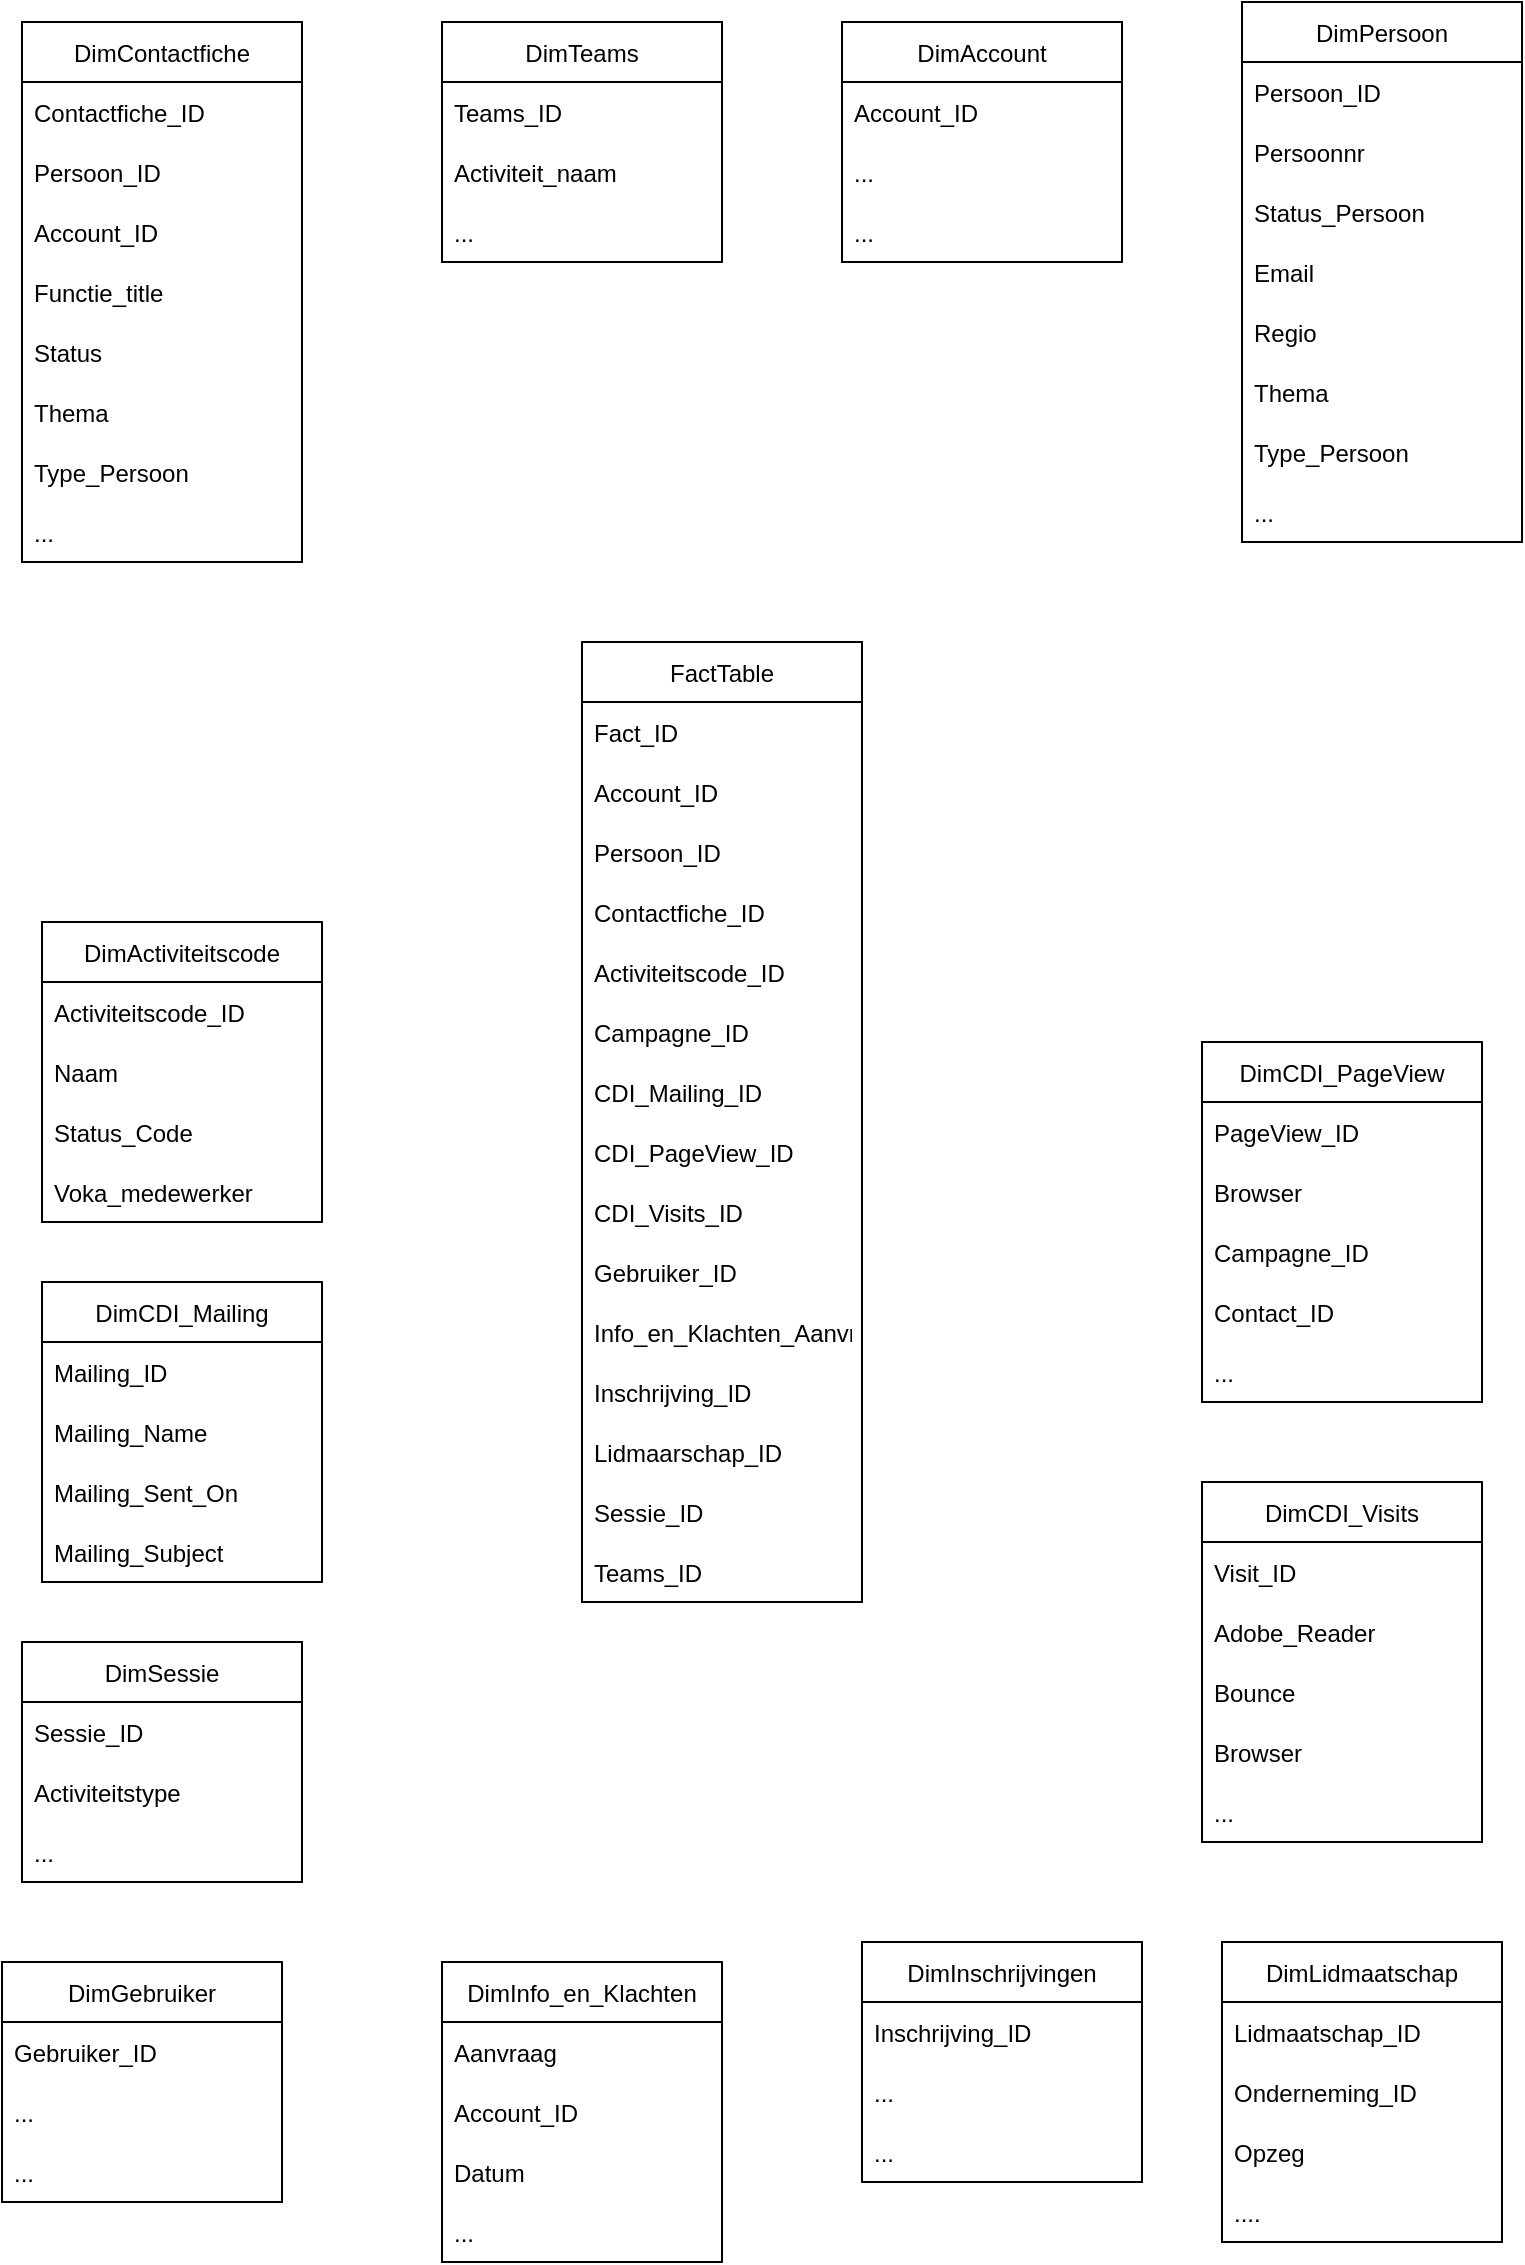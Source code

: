 <mxfile version="15.4.0" type="device"><diagram id="C5RBs43oDa-KdzZeNtuy" name="Page-1"><mxGraphModel dx="1086" dy="798" grid="1" gridSize="10" guides="1" tooltips="1" connect="1" arrows="1" fold="1" page="1" pageScale="1" pageWidth="827" pageHeight="1169" math="0" shadow="0"><root><mxCell id="WIyWlLk6GJQsqaUBKTNV-0"/><mxCell id="WIyWlLk6GJQsqaUBKTNV-1" parent="WIyWlLk6GJQsqaUBKTNV-0"/><mxCell id="eXSBKoWVjHSkEyuHtatX-0" value="FactTable" style="swimlane;fontStyle=0;childLayout=stackLayout;horizontal=1;startSize=30;horizontalStack=0;resizeParent=1;resizeParentMax=0;resizeLast=0;collapsible=1;marginBottom=0;" vertex="1" parent="WIyWlLk6GJQsqaUBKTNV-1"><mxGeometry x="340" y="350" width="140" height="480" as="geometry"/></mxCell><mxCell id="eXSBKoWVjHSkEyuHtatX-1" value="Fact_ID" style="text;strokeColor=none;fillColor=none;align=left;verticalAlign=middle;spacingLeft=4;spacingRight=4;overflow=hidden;points=[[0,0.5],[1,0.5]];portConstraint=eastwest;rotatable=0;" vertex="1" parent="eXSBKoWVjHSkEyuHtatX-0"><mxGeometry y="30" width="140" height="30" as="geometry"/></mxCell><mxCell id="eXSBKoWVjHSkEyuHtatX-2" value="Account_ID" style="text;strokeColor=none;fillColor=none;align=left;verticalAlign=middle;spacingLeft=4;spacingRight=4;overflow=hidden;points=[[0,0.5],[1,0.5]];portConstraint=eastwest;rotatable=0;" vertex="1" parent="eXSBKoWVjHSkEyuHtatX-0"><mxGeometry y="60" width="140" height="30" as="geometry"/></mxCell><mxCell id="eXSBKoWVjHSkEyuHtatX-3" value="Persoon_ID" style="text;strokeColor=none;fillColor=none;align=left;verticalAlign=middle;spacingLeft=4;spacingRight=4;overflow=hidden;points=[[0,0.5],[1,0.5]];portConstraint=eastwest;rotatable=0;" vertex="1" parent="eXSBKoWVjHSkEyuHtatX-0"><mxGeometry y="90" width="140" height="30" as="geometry"/></mxCell><mxCell id="eXSBKoWVjHSkEyuHtatX-4" value="Contactfiche_ID" style="text;strokeColor=none;fillColor=none;align=left;verticalAlign=middle;spacingLeft=4;spacingRight=4;overflow=hidden;points=[[0,0.5],[1,0.5]];portConstraint=eastwest;rotatable=0;" vertex="1" parent="eXSBKoWVjHSkEyuHtatX-0"><mxGeometry y="120" width="140" height="30" as="geometry"/></mxCell><mxCell id="eXSBKoWVjHSkEyuHtatX-5" value="Activiteitscode_ID" style="text;strokeColor=none;fillColor=none;align=left;verticalAlign=middle;spacingLeft=4;spacingRight=4;overflow=hidden;points=[[0,0.5],[1,0.5]];portConstraint=eastwest;rotatable=0;" vertex="1" parent="eXSBKoWVjHSkEyuHtatX-0"><mxGeometry y="150" width="140" height="30" as="geometry"/></mxCell><mxCell id="eXSBKoWVjHSkEyuHtatX-6" value="Campagne_ID" style="text;strokeColor=none;fillColor=none;align=left;verticalAlign=middle;spacingLeft=4;spacingRight=4;overflow=hidden;points=[[0,0.5],[1,0.5]];portConstraint=eastwest;rotatable=0;" vertex="1" parent="eXSBKoWVjHSkEyuHtatX-0"><mxGeometry y="180" width="140" height="30" as="geometry"/></mxCell><mxCell id="eXSBKoWVjHSkEyuHtatX-7" value="CDI_Mailing_ID" style="text;strokeColor=none;fillColor=none;align=left;verticalAlign=middle;spacingLeft=4;spacingRight=4;overflow=hidden;points=[[0,0.5],[1,0.5]];portConstraint=eastwest;rotatable=0;" vertex="1" parent="eXSBKoWVjHSkEyuHtatX-0"><mxGeometry y="210" width="140" height="30" as="geometry"/></mxCell><mxCell id="eXSBKoWVjHSkEyuHtatX-8" value="CDI_PageView_ID" style="text;strokeColor=none;fillColor=none;align=left;verticalAlign=middle;spacingLeft=4;spacingRight=4;overflow=hidden;points=[[0,0.5],[1,0.5]];portConstraint=eastwest;rotatable=0;" vertex="1" parent="eXSBKoWVjHSkEyuHtatX-0"><mxGeometry y="240" width="140" height="30" as="geometry"/></mxCell><mxCell id="eXSBKoWVjHSkEyuHtatX-9" value="CDI_Visits_ID" style="text;strokeColor=none;fillColor=none;align=left;verticalAlign=middle;spacingLeft=4;spacingRight=4;overflow=hidden;points=[[0,0.5],[1,0.5]];portConstraint=eastwest;rotatable=0;" vertex="1" parent="eXSBKoWVjHSkEyuHtatX-0"><mxGeometry y="270" width="140" height="30" as="geometry"/></mxCell><mxCell id="eXSBKoWVjHSkEyuHtatX-10" value="Gebruiker_ID" style="text;strokeColor=none;fillColor=none;align=left;verticalAlign=middle;spacingLeft=4;spacingRight=4;overflow=hidden;points=[[0,0.5],[1,0.5]];portConstraint=eastwest;rotatable=0;" vertex="1" parent="eXSBKoWVjHSkEyuHtatX-0"><mxGeometry y="300" width="140" height="30" as="geometry"/></mxCell><mxCell id="eXSBKoWVjHSkEyuHtatX-11" value="Info_en_Klachten_Aanvraag" style="text;strokeColor=none;fillColor=none;align=left;verticalAlign=middle;spacingLeft=4;spacingRight=4;overflow=hidden;points=[[0,0.5],[1,0.5]];portConstraint=eastwest;rotatable=0;" vertex="1" parent="eXSBKoWVjHSkEyuHtatX-0"><mxGeometry y="330" width="140" height="30" as="geometry"/></mxCell><mxCell id="eXSBKoWVjHSkEyuHtatX-12" value="Inschrijving_ID" style="text;strokeColor=none;fillColor=none;align=left;verticalAlign=middle;spacingLeft=4;spacingRight=4;overflow=hidden;points=[[0,0.5],[1,0.5]];portConstraint=eastwest;rotatable=0;" vertex="1" parent="eXSBKoWVjHSkEyuHtatX-0"><mxGeometry y="360" width="140" height="30" as="geometry"/></mxCell><mxCell id="eXSBKoWVjHSkEyuHtatX-13" value="Lidmaarschap_ID" style="text;strokeColor=none;fillColor=none;align=left;verticalAlign=middle;spacingLeft=4;spacingRight=4;overflow=hidden;points=[[0,0.5],[1,0.5]];portConstraint=eastwest;rotatable=0;" vertex="1" parent="eXSBKoWVjHSkEyuHtatX-0"><mxGeometry y="390" width="140" height="30" as="geometry"/></mxCell><mxCell id="eXSBKoWVjHSkEyuHtatX-14" value="Sessie_ID" style="text;strokeColor=none;fillColor=none;align=left;verticalAlign=middle;spacingLeft=4;spacingRight=4;overflow=hidden;points=[[0,0.5],[1,0.5]];portConstraint=eastwest;rotatable=0;" vertex="1" parent="eXSBKoWVjHSkEyuHtatX-0"><mxGeometry y="420" width="140" height="30" as="geometry"/></mxCell><mxCell id="eXSBKoWVjHSkEyuHtatX-15" value="Teams_ID" style="text;strokeColor=none;fillColor=none;align=left;verticalAlign=middle;spacingLeft=4;spacingRight=4;overflow=hidden;points=[[0,0.5],[1,0.5]];portConstraint=eastwest;rotatable=0;" vertex="1" parent="eXSBKoWVjHSkEyuHtatX-0"><mxGeometry y="450" width="140" height="30" as="geometry"/></mxCell><mxCell id="eXSBKoWVjHSkEyuHtatX-16" value="DimAccount" style="swimlane;fontStyle=0;childLayout=stackLayout;horizontal=1;startSize=30;horizontalStack=0;resizeParent=1;resizeParentMax=0;resizeLast=0;collapsible=1;marginBottom=0;" vertex="1" parent="WIyWlLk6GJQsqaUBKTNV-1"><mxGeometry x="470" y="40" width="140" height="120" as="geometry"/></mxCell><mxCell id="eXSBKoWVjHSkEyuHtatX-17" value="Account_ID" style="text;strokeColor=none;fillColor=none;align=left;verticalAlign=middle;spacingLeft=4;spacingRight=4;overflow=hidden;points=[[0,0.5],[1,0.5]];portConstraint=eastwest;rotatable=0;" vertex="1" parent="eXSBKoWVjHSkEyuHtatX-16"><mxGeometry y="30" width="140" height="30" as="geometry"/></mxCell><mxCell id="eXSBKoWVjHSkEyuHtatX-18" value="..." style="text;strokeColor=none;fillColor=none;align=left;verticalAlign=middle;spacingLeft=4;spacingRight=4;overflow=hidden;points=[[0,0.5],[1,0.5]];portConstraint=eastwest;rotatable=0;" vertex="1" parent="eXSBKoWVjHSkEyuHtatX-16"><mxGeometry y="60" width="140" height="30" as="geometry"/></mxCell><mxCell id="eXSBKoWVjHSkEyuHtatX-19" value="..." style="text;strokeColor=none;fillColor=none;align=left;verticalAlign=middle;spacingLeft=4;spacingRight=4;overflow=hidden;points=[[0,0.5],[1,0.5]];portConstraint=eastwest;rotatable=0;" vertex="1" parent="eXSBKoWVjHSkEyuHtatX-16"><mxGeometry y="90" width="140" height="30" as="geometry"/></mxCell><mxCell id="eXSBKoWVjHSkEyuHtatX-20" value="DimPersoon" style="swimlane;fontStyle=0;childLayout=stackLayout;horizontal=1;startSize=30;horizontalStack=0;resizeParent=1;resizeParentMax=0;resizeLast=0;collapsible=1;marginBottom=0;" vertex="1" parent="WIyWlLk6GJQsqaUBKTNV-1"><mxGeometry x="670" y="30" width="140" height="270" as="geometry"/></mxCell><mxCell id="eXSBKoWVjHSkEyuHtatX-21" value="Persoon_ID" style="text;strokeColor=none;fillColor=none;align=left;verticalAlign=middle;spacingLeft=4;spacingRight=4;overflow=hidden;points=[[0,0.5],[1,0.5]];portConstraint=eastwest;rotatable=0;" vertex="1" parent="eXSBKoWVjHSkEyuHtatX-20"><mxGeometry y="30" width="140" height="30" as="geometry"/></mxCell><mxCell id="eXSBKoWVjHSkEyuHtatX-22" value="Persoonnr" style="text;strokeColor=none;fillColor=none;align=left;verticalAlign=middle;spacingLeft=4;spacingRight=4;overflow=hidden;points=[[0,0.5],[1,0.5]];portConstraint=eastwest;rotatable=0;" vertex="1" parent="eXSBKoWVjHSkEyuHtatX-20"><mxGeometry y="60" width="140" height="30" as="geometry"/></mxCell><mxCell id="eXSBKoWVjHSkEyuHtatX-23" value="Status_Persoon" style="text;strokeColor=none;fillColor=none;align=left;verticalAlign=middle;spacingLeft=4;spacingRight=4;overflow=hidden;points=[[0,0.5],[1,0.5]];portConstraint=eastwest;rotatable=0;" vertex="1" parent="eXSBKoWVjHSkEyuHtatX-20"><mxGeometry y="90" width="140" height="30" as="geometry"/></mxCell><mxCell id="eXSBKoWVjHSkEyuHtatX-24" value="Email" style="text;strokeColor=none;fillColor=none;align=left;verticalAlign=middle;spacingLeft=4;spacingRight=4;overflow=hidden;points=[[0,0.5],[1,0.5]];portConstraint=eastwest;rotatable=0;" vertex="1" parent="eXSBKoWVjHSkEyuHtatX-20"><mxGeometry y="120" width="140" height="30" as="geometry"/></mxCell><mxCell id="eXSBKoWVjHSkEyuHtatX-25" value="Regio" style="text;strokeColor=none;fillColor=none;align=left;verticalAlign=middle;spacingLeft=4;spacingRight=4;overflow=hidden;points=[[0,0.5],[1,0.5]];portConstraint=eastwest;rotatable=0;" vertex="1" parent="eXSBKoWVjHSkEyuHtatX-20"><mxGeometry y="150" width="140" height="30" as="geometry"/></mxCell><mxCell id="eXSBKoWVjHSkEyuHtatX-26" value="Thema" style="text;strokeColor=none;fillColor=none;align=left;verticalAlign=middle;spacingLeft=4;spacingRight=4;overflow=hidden;points=[[0,0.5],[1,0.5]];portConstraint=eastwest;rotatable=0;" vertex="1" parent="eXSBKoWVjHSkEyuHtatX-20"><mxGeometry y="180" width="140" height="30" as="geometry"/></mxCell><mxCell id="eXSBKoWVjHSkEyuHtatX-27" value="Type_Persoon" style="text;strokeColor=none;fillColor=none;align=left;verticalAlign=middle;spacingLeft=4;spacingRight=4;overflow=hidden;points=[[0,0.5],[1,0.5]];portConstraint=eastwest;rotatable=0;" vertex="1" parent="eXSBKoWVjHSkEyuHtatX-20"><mxGeometry y="210" width="140" height="30" as="geometry"/></mxCell><mxCell id="eXSBKoWVjHSkEyuHtatX-32" value="..." style="text;strokeColor=none;fillColor=none;align=left;verticalAlign=middle;spacingLeft=4;spacingRight=4;overflow=hidden;points=[[0,0.5],[1,0.5]];portConstraint=eastwest;rotatable=0;" vertex="1" parent="eXSBKoWVjHSkEyuHtatX-20"><mxGeometry y="240" width="140" height="30" as="geometry"/></mxCell><mxCell id="eXSBKoWVjHSkEyuHtatX-28" value="DimContactfiche" style="swimlane;fontStyle=0;childLayout=stackLayout;horizontal=1;startSize=30;horizontalStack=0;resizeParent=1;resizeParentMax=0;resizeLast=0;collapsible=1;marginBottom=0;" vertex="1" parent="WIyWlLk6GJQsqaUBKTNV-1"><mxGeometry x="60" y="40" width="140" height="270" as="geometry"/></mxCell><mxCell id="eXSBKoWVjHSkEyuHtatX-29" value="Contactfiche_ID" style="text;strokeColor=none;fillColor=none;align=left;verticalAlign=middle;spacingLeft=4;spacingRight=4;overflow=hidden;points=[[0,0.5],[1,0.5]];portConstraint=eastwest;rotatable=0;" vertex="1" parent="eXSBKoWVjHSkEyuHtatX-28"><mxGeometry y="30" width="140" height="30" as="geometry"/></mxCell><mxCell id="eXSBKoWVjHSkEyuHtatX-30" value="Persoon_ID" style="text;strokeColor=none;fillColor=none;align=left;verticalAlign=middle;spacingLeft=4;spacingRight=4;overflow=hidden;points=[[0,0.5],[1,0.5]];portConstraint=eastwest;rotatable=0;" vertex="1" parent="eXSBKoWVjHSkEyuHtatX-28"><mxGeometry y="60" width="140" height="30" as="geometry"/></mxCell><mxCell id="eXSBKoWVjHSkEyuHtatX-31" value="Account_ID" style="text;strokeColor=none;fillColor=none;align=left;verticalAlign=middle;spacingLeft=4;spacingRight=4;overflow=hidden;points=[[0,0.5],[1,0.5]];portConstraint=eastwest;rotatable=0;" vertex="1" parent="eXSBKoWVjHSkEyuHtatX-28"><mxGeometry y="90" width="140" height="30" as="geometry"/></mxCell><mxCell id="eXSBKoWVjHSkEyuHtatX-33" value="Functie_title" style="text;strokeColor=none;fillColor=none;align=left;verticalAlign=middle;spacingLeft=4;spacingRight=4;overflow=hidden;points=[[0,0.5],[1,0.5]];portConstraint=eastwest;rotatable=0;" vertex="1" parent="eXSBKoWVjHSkEyuHtatX-28"><mxGeometry y="120" width="140" height="30" as="geometry"/></mxCell><mxCell id="eXSBKoWVjHSkEyuHtatX-34" value="Status" style="text;strokeColor=none;fillColor=none;align=left;verticalAlign=middle;spacingLeft=4;spacingRight=4;overflow=hidden;points=[[0,0.5],[1,0.5]];portConstraint=eastwest;rotatable=0;" vertex="1" parent="eXSBKoWVjHSkEyuHtatX-28"><mxGeometry y="150" width="140" height="30" as="geometry"/></mxCell><mxCell id="eXSBKoWVjHSkEyuHtatX-35" value="Thema" style="text;strokeColor=none;fillColor=none;align=left;verticalAlign=middle;spacingLeft=4;spacingRight=4;overflow=hidden;points=[[0,0.5],[1,0.5]];portConstraint=eastwest;rotatable=0;" vertex="1" parent="eXSBKoWVjHSkEyuHtatX-28"><mxGeometry y="180" width="140" height="30" as="geometry"/></mxCell><mxCell id="eXSBKoWVjHSkEyuHtatX-36" value="Type_Persoon" style="text;strokeColor=none;fillColor=none;align=left;verticalAlign=middle;spacingLeft=4;spacingRight=4;overflow=hidden;points=[[0,0.5],[1,0.5]];portConstraint=eastwest;rotatable=0;" vertex="1" parent="eXSBKoWVjHSkEyuHtatX-28"><mxGeometry y="210" width="140" height="30" as="geometry"/></mxCell><mxCell id="eXSBKoWVjHSkEyuHtatX-37" value="..." style="text;strokeColor=none;fillColor=none;align=left;verticalAlign=middle;spacingLeft=4;spacingRight=4;overflow=hidden;points=[[0,0.5],[1,0.5]];portConstraint=eastwest;rotatable=0;" vertex="1" parent="eXSBKoWVjHSkEyuHtatX-28"><mxGeometry y="240" width="140" height="30" as="geometry"/></mxCell><mxCell id="eXSBKoWVjHSkEyuHtatX-38" value="DimActiviteitscode" style="swimlane;fontStyle=0;childLayout=stackLayout;horizontal=1;startSize=30;horizontalStack=0;resizeParent=1;resizeParentMax=0;resizeLast=0;collapsible=1;marginBottom=0;" vertex="1" parent="WIyWlLk6GJQsqaUBKTNV-1"><mxGeometry x="70" y="490" width="140" height="150" as="geometry"/></mxCell><mxCell id="eXSBKoWVjHSkEyuHtatX-39" value="Activiteitscode_ID" style="text;strokeColor=none;fillColor=none;align=left;verticalAlign=middle;spacingLeft=4;spacingRight=4;overflow=hidden;points=[[0,0.5],[1,0.5]];portConstraint=eastwest;rotatable=0;" vertex="1" parent="eXSBKoWVjHSkEyuHtatX-38"><mxGeometry y="30" width="140" height="30" as="geometry"/></mxCell><mxCell id="eXSBKoWVjHSkEyuHtatX-40" value="Naam" style="text;strokeColor=none;fillColor=none;align=left;verticalAlign=middle;spacingLeft=4;spacingRight=4;overflow=hidden;points=[[0,0.5],[1,0.5]];portConstraint=eastwest;rotatable=0;" vertex="1" parent="eXSBKoWVjHSkEyuHtatX-38"><mxGeometry y="60" width="140" height="30" as="geometry"/></mxCell><mxCell id="eXSBKoWVjHSkEyuHtatX-41" value="Status_Code" style="text;strokeColor=none;fillColor=none;align=left;verticalAlign=middle;spacingLeft=4;spacingRight=4;overflow=hidden;points=[[0,0.5],[1,0.5]];portConstraint=eastwest;rotatable=0;" vertex="1" parent="eXSBKoWVjHSkEyuHtatX-38"><mxGeometry y="90" width="140" height="30" as="geometry"/></mxCell><mxCell id="eXSBKoWVjHSkEyuHtatX-42" value="Voka_medewerker" style="text;strokeColor=none;fillColor=none;align=left;verticalAlign=middle;spacingLeft=4;spacingRight=4;overflow=hidden;points=[[0,0.5],[1,0.5]];portConstraint=eastwest;rotatable=0;" vertex="1" parent="eXSBKoWVjHSkEyuHtatX-38"><mxGeometry y="120" width="140" height="30" as="geometry"/></mxCell><mxCell id="eXSBKoWVjHSkEyuHtatX-43" value="DimCDI_Mailing" style="swimlane;fontStyle=0;childLayout=stackLayout;horizontal=1;startSize=30;horizontalStack=0;resizeParent=1;resizeParentMax=0;resizeLast=0;collapsible=1;marginBottom=0;" vertex="1" parent="WIyWlLk6GJQsqaUBKTNV-1"><mxGeometry x="70" y="670" width="140" height="150" as="geometry"/></mxCell><mxCell id="eXSBKoWVjHSkEyuHtatX-44" value="Mailing_ID" style="text;strokeColor=none;fillColor=none;align=left;verticalAlign=middle;spacingLeft=4;spacingRight=4;overflow=hidden;points=[[0,0.5],[1,0.5]];portConstraint=eastwest;rotatable=0;" vertex="1" parent="eXSBKoWVjHSkEyuHtatX-43"><mxGeometry y="30" width="140" height="30" as="geometry"/></mxCell><mxCell id="eXSBKoWVjHSkEyuHtatX-45" value="Mailing_Name" style="text;strokeColor=none;fillColor=none;align=left;verticalAlign=middle;spacingLeft=4;spacingRight=4;overflow=hidden;points=[[0,0.5],[1,0.5]];portConstraint=eastwest;rotatable=0;" vertex="1" parent="eXSBKoWVjHSkEyuHtatX-43"><mxGeometry y="60" width="140" height="30" as="geometry"/></mxCell><mxCell id="eXSBKoWVjHSkEyuHtatX-46" value="Mailing_Sent_On" style="text;strokeColor=none;fillColor=none;align=left;verticalAlign=middle;spacingLeft=4;spacingRight=4;overflow=hidden;points=[[0,0.5],[1,0.5]];portConstraint=eastwest;rotatable=0;" vertex="1" parent="eXSBKoWVjHSkEyuHtatX-43"><mxGeometry y="90" width="140" height="30" as="geometry"/></mxCell><mxCell id="eXSBKoWVjHSkEyuHtatX-47" value="Mailing_Subject" style="text;strokeColor=none;fillColor=none;align=left;verticalAlign=middle;spacingLeft=4;spacingRight=4;overflow=hidden;points=[[0,0.5],[1,0.5]];portConstraint=eastwest;rotatable=0;" vertex="1" parent="eXSBKoWVjHSkEyuHtatX-43"><mxGeometry y="120" width="140" height="30" as="geometry"/></mxCell><mxCell id="eXSBKoWVjHSkEyuHtatX-48" value="DimCDI_PageView" style="swimlane;fontStyle=0;childLayout=stackLayout;horizontal=1;startSize=30;horizontalStack=0;resizeParent=1;resizeParentMax=0;resizeLast=0;collapsible=1;marginBottom=0;" vertex="1" parent="WIyWlLk6GJQsqaUBKTNV-1"><mxGeometry x="650" y="550" width="140" height="180" as="geometry"/></mxCell><mxCell id="eXSBKoWVjHSkEyuHtatX-49" value="PageView_ID" style="text;strokeColor=none;fillColor=none;align=left;verticalAlign=middle;spacingLeft=4;spacingRight=4;overflow=hidden;points=[[0,0.5],[1,0.5]];portConstraint=eastwest;rotatable=0;" vertex="1" parent="eXSBKoWVjHSkEyuHtatX-48"><mxGeometry y="30" width="140" height="30" as="geometry"/></mxCell><mxCell id="eXSBKoWVjHSkEyuHtatX-50" value="Browser" style="text;strokeColor=none;fillColor=none;align=left;verticalAlign=middle;spacingLeft=4;spacingRight=4;overflow=hidden;points=[[0,0.5],[1,0.5]];portConstraint=eastwest;rotatable=0;" vertex="1" parent="eXSBKoWVjHSkEyuHtatX-48"><mxGeometry y="60" width="140" height="30" as="geometry"/></mxCell><mxCell id="eXSBKoWVjHSkEyuHtatX-51" value="Campagne_ID" style="text;strokeColor=none;fillColor=none;align=left;verticalAlign=middle;spacingLeft=4;spacingRight=4;overflow=hidden;points=[[0,0.5],[1,0.5]];portConstraint=eastwest;rotatable=0;" vertex="1" parent="eXSBKoWVjHSkEyuHtatX-48"><mxGeometry y="90" width="140" height="30" as="geometry"/></mxCell><mxCell id="eXSBKoWVjHSkEyuHtatX-52" value="Contact_ID" style="text;strokeColor=none;fillColor=none;align=left;verticalAlign=middle;spacingLeft=4;spacingRight=4;overflow=hidden;points=[[0,0.5],[1,0.5]];portConstraint=eastwest;rotatable=0;" vertex="1" parent="eXSBKoWVjHSkEyuHtatX-48"><mxGeometry y="120" width="140" height="30" as="geometry"/></mxCell><mxCell id="eXSBKoWVjHSkEyuHtatX-53" value="..." style="text;strokeColor=none;fillColor=none;align=left;verticalAlign=middle;spacingLeft=4;spacingRight=4;overflow=hidden;points=[[0,0.5],[1,0.5]];portConstraint=eastwest;rotatable=0;" vertex="1" parent="eXSBKoWVjHSkEyuHtatX-48"><mxGeometry y="150" width="140" height="30" as="geometry"/></mxCell><mxCell id="eXSBKoWVjHSkEyuHtatX-54" value="DimCDI_Visits" style="swimlane;fontStyle=0;childLayout=stackLayout;horizontal=1;startSize=30;horizontalStack=0;resizeParent=1;resizeParentMax=0;resizeLast=0;collapsible=1;marginBottom=0;" vertex="1" parent="WIyWlLk6GJQsqaUBKTNV-1"><mxGeometry x="650" y="770" width="140" height="180" as="geometry"/></mxCell><mxCell id="eXSBKoWVjHSkEyuHtatX-55" value="Visit_ID" style="text;strokeColor=none;fillColor=none;align=left;verticalAlign=middle;spacingLeft=4;spacingRight=4;overflow=hidden;points=[[0,0.5],[1,0.5]];portConstraint=eastwest;rotatable=0;" vertex="1" parent="eXSBKoWVjHSkEyuHtatX-54"><mxGeometry y="30" width="140" height="30" as="geometry"/></mxCell><mxCell id="eXSBKoWVjHSkEyuHtatX-56" value="Adobe_Reader" style="text;strokeColor=none;fillColor=none;align=left;verticalAlign=middle;spacingLeft=4;spacingRight=4;overflow=hidden;points=[[0,0.5],[1,0.5]];portConstraint=eastwest;rotatable=0;" vertex="1" parent="eXSBKoWVjHSkEyuHtatX-54"><mxGeometry y="60" width="140" height="30" as="geometry"/></mxCell><mxCell id="eXSBKoWVjHSkEyuHtatX-57" value="Bounce" style="text;strokeColor=none;fillColor=none;align=left;verticalAlign=middle;spacingLeft=4;spacingRight=4;overflow=hidden;points=[[0,0.5],[1,0.5]];portConstraint=eastwest;rotatable=0;" vertex="1" parent="eXSBKoWVjHSkEyuHtatX-54"><mxGeometry y="90" width="140" height="30" as="geometry"/></mxCell><mxCell id="eXSBKoWVjHSkEyuHtatX-58" value="Browser" style="text;strokeColor=none;fillColor=none;align=left;verticalAlign=middle;spacingLeft=4;spacingRight=4;overflow=hidden;points=[[0,0.5],[1,0.5]];portConstraint=eastwest;rotatable=0;" vertex="1" parent="eXSBKoWVjHSkEyuHtatX-54"><mxGeometry y="120" width="140" height="30" as="geometry"/></mxCell><mxCell id="eXSBKoWVjHSkEyuHtatX-59" value="..." style="text;strokeColor=none;fillColor=none;align=left;verticalAlign=middle;spacingLeft=4;spacingRight=4;overflow=hidden;points=[[0,0.5],[1,0.5]];portConstraint=eastwest;rotatable=0;" vertex="1" parent="eXSBKoWVjHSkEyuHtatX-54"><mxGeometry y="150" width="140" height="30" as="geometry"/></mxCell><mxCell id="eXSBKoWVjHSkEyuHtatX-60" value="DimGebruiker" style="swimlane;fontStyle=0;childLayout=stackLayout;horizontal=1;startSize=30;horizontalStack=0;resizeParent=1;resizeParentMax=0;resizeLast=0;collapsible=1;marginBottom=0;" vertex="1" parent="WIyWlLk6GJQsqaUBKTNV-1"><mxGeometry x="50" y="1010" width="140" height="120" as="geometry"/></mxCell><mxCell id="eXSBKoWVjHSkEyuHtatX-61" value="Gebruiker_ID" style="text;strokeColor=none;fillColor=none;align=left;verticalAlign=middle;spacingLeft=4;spacingRight=4;overflow=hidden;points=[[0,0.5],[1,0.5]];portConstraint=eastwest;rotatable=0;" vertex="1" parent="eXSBKoWVjHSkEyuHtatX-60"><mxGeometry y="30" width="140" height="30" as="geometry"/></mxCell><mxCell id="eXSBKoWVjHSkEyuHtatX-62" value="..." style="text;strokeColor=none;fillColor=none;align=left;verticalAlign=middle;spacingLeft=4;spacingRight=4;overflow=hidden;points=[[0,0.5],[1,0.5]];portConstraint=eastwest;rotatable=0;" vertex="1" parent="eXSBKoWVjHSkEyuHtatX-60"><mxGeometry y="60" width="140" height="30" as="geometry"/></mxCell><mxCell id="eXSBKoWVjHSkEyuHtatX-63" value="..." style="text;strokeColor=none;fillColor=none;align=left;verticalAlign=middle;spacingLeft=4;spacingRight=4;overflow=hidden;points=[[0,0.5],[1,0.5]];portConstraint=eastwest;rotatable=0;" vertex="1" parent="eXSBKoWVjHSkEyuHtatX-60"><mxGeometry y="90" width="140" height="30" as="geometry"/></mxCell><mxCell id="eXSBKoWVjHSkEyuHtatX-64" value="DimInfo_en_Klachten" style="swimlane;fontStyle=0;childLayout=stackLayout;horizontal=1;startSize=30;horizontalStack=0;resizeParent=1;resizeParentMax=0;resizeLast=0;collapsible=1;marginBottom=0;" vertex="1" parent="WIyWlLk6GJQsqaUBKTNV-1"><mxGeometry x="270" y="1010" width="140" height="150" as="geometry"/></mxCell><mxCell id="eXSBKoWVjHSkEyuHtatX-65" value="Aanvraag" style="text;strokeColor=none;fillColor=none;align=left;verticalAlign=middle;spacingLeft=4;spacingRight=4;overflow=hidden;points=[[0,0.5],[1,0.5]];portConstraint=eastwest;rotatable=0;" vertex="1" parent="eXSBKoWVjHSkEyuHtatX-64"><mxGeometry y="30" width="140" height="30" as="geometry"/></mxCell><mxCell id="eXSBKoWVjHSkEyuHtatX-66" value="Account_ID" style="text;strokeColor=none;fillColor=none;align=left;verticalAlign=middle;spacingLeft=4;spacingRight=4;overflow=hidden;points=[[0,0.5],[1,0.5]];portConstraint=eastwest;rotatable=0;" vertex="1" parent="eXSBKoWVjHSkEyuHtatX-64"><mxGeometry y="60" width="140" height="30" as="geometry"/></mxCell><mxCell id="eXSBKoWVjHSkEyuHtatX-67" value="Datum" style="text;strokeColor=none;fillColor=none;align=left;verticalAlign=middle;spacingLeft=4;spacingRight=4;overflow=hidden;points=[[0,0.5],[1,0.5]];portConstraint=eastwest;rotatable=0;" vertex="1" parent="eXSBKoWVjHSkEyuHtatX-64"><mxGeometry y="90" width="140" height="30" as="geometry"/></mxCell><mxCell id="eXSBKoWVjHSkEyuHtatX-68" value="..." style="text;strokeColor=none;fillColor=none;align=left;verticalAlign=middle;spacingLeft=4;spacingRight=4;overflow=hidden;points=[[0,0.5],[1,0.5]];portConstraint=eastwest;rotatable=0;" vertex="1" parent="eXSBKoWVjHSkEyuHtatX-64"><mxGeometry y="120" width="140" height="30" as="geometry"/></mxCell><mxCell id="eXSBKoWVjHSkEyuHtatX-69" value="DimInschrijvingen" style="swimlane;fontStyle=0;childLayout=stackLayout;horizontal=1;startSize=30;horizontalStack=0;resizeParent=1;resizeParentMax=0;resizeLast=0;collapsible=1;marginBottom=0;" vertex="1" parent="WIyWlLk6GJQsqaUBKTNV-1"><mxGeometry x="480" y="1000" width="140" height="120" as="geometry"/></mxCell><mxCell id="eXSBKoWVjHSkEyuHtatX-70" value="Inschrijving_ID" style="text;strokeColor=none;fillColor=none;align=left;verticalAlign=middle;spacingLeft=4;spacingRight=4;overflow=hidden;points=[[0,0.5],[1,0.5]];portConstraint=eastwest;rotatable=0;" vertex="1" parent="eXSBKoWVjHSkEyuHtatX-69"><mxGeometry y="30" width="140" height="30" as="geometry"/></mxCell><mxCell id="eXSBKoWVjHSkEyuHtatX-71" value="..." style="text;strokeColor=none;fillColor=none;align=left;verticalAlign=middle;spacingLeft=4;spacingRight=4;overflow=hidden;points=[[0,0.5],[1,0.5]];portConstraint=eastwest;rotatable=0;" vertex="1" parent="eXSBKoWVjHSkEyuHtatX-69"><mxGeometry y="60" width="140" height="30" as="geometry"/></mxCell><mxCell id="eXSBKoWVjHSkEyuHtatX-72" value="..." style="text;strokeColor=none;fillColor=none;align=left;verticalAlign=middle;spacingLeft=4;spacingRight=4;overflow=hidden;points=[[0,0.5],[1,0.5]];portConstraint=eastwest;rotatable=0;" vertex="1" parent="eXSBKoWVjHSkEyuHtatX-69"><mxGeometry y="90" width="140" height="30" as="geometry"/></mxCell><mxCell id="eXSBKoWVjHSkEyuHtatX-73" value="DimLidmaatschap" style="swimlane;fontStyle=0;childLayout=stackLayout;horizontal=1;startSize=30;horizontalStack=0;resizeParent=1;resizeParentMax=0;resizeLast=0;collapsible=1;marginBottom=0;" vertex="1" parent="WIyWlLk6GJQsqaUBKTNV-1"><mxGeometry x="660" y="1000" width="140" height="150" as="geometry"/></mxCell><mxCell id="eXSBKoWVjHSkEyuHtatX-74" value="Lidmaatschap_ID" style="text;strokeColor=none;fillColor=none;align=left;verticalAlign=middle;spacingLeft=4;spacingRight=4;overflow=hidden;points=[[0,0.5],[1,0.5]];portConstraint=eastwest;rotatable=0;" vertex="1" parent="eXSBKoWVjHSkEyuHtatX-73"><mxGeometry y="30" width="140" height="30" as="geometry"/></mxCell><mxCell id="eXSBKoWVjHSkEyuHtatX-75" value="Onderneming_ID" style="text;strokeColor=none;fillColor=none;align=left;verticalAlign=middle;spacingLeft=4;spacingRight=4;overflow=hidden;points=[[0,0.5],[1,0.5]];portConstraint=eastwest;rotatable=0;" vertex="1" parent="eXSBKoWVjHSkEyuHtatX-73"><mxGeometry y="60" width="140" height="30" as="geometry"/></mxCell><mxCell id="eXSBKoWVjHSkEyuHtatX-76" value="Opzeg" style="text;strokeColor=none;fillColor=none;align=left;verticalAlign=middle;spacingLeft=4;spacingRight=4;overflow=hidden;points=[[0,0.5],[1,0.5]];portConstraint=eastwest;rotatable=0;" vertex="1" parent="eXSBKoWVjHSkEyuHtatX-73"><mxGeometry y="90" width="140" height="30" as="geometry"/></mxCell><mxCell id="eXSBKoWVjHSkEyuHtatX-77" value="...." style="text;strokeColor=none;fillColor=none;align=left;verticalAlign=middle;spacingLeft=4;spacingRight=4;overflow=hidden;points=[[0,0.5],[1,0.5]];portConstraint=eastwest;rotatable=0;" vertex="1" parent="eXSBKoWVjHSkEyuHtatX-73"><mxGeometry y="120" width="140" height="30" as="geometry"/></mxCell><mxCell id="eXSBKoWVjHSkEyuHtatX-78" value="DimSessie" style="swimlane;fontStyle=0;childLayout=stackLayout;horizontal=1;startSize=30;horizontalStack=0;resizeParent=1;resizeParentMax=0;resizeLast=0;collapsible=1;marginBottom=0;" vertex="1" parent="WIyWlLk6GJQsqaUBKTNV-1"><mxGeometry x="60" y="850" width="140" height="120" as="geometry"/></mxCell><mxCell id="eXSBKoWVjHSkEyuHtatX-79" value="Sessie_ID" style="text;strokeColor=none;fillColor=none;align=left;verticalAlign=middle;spacingLeft=4;spacingRight=4;overflow=hidden;points=[[0,0.5],[1,0.5]];portConstraint=eastwest;rotatable=0;" vertex="1" parent="eXSBKoWVjHSkEyuHtatX-78"><mxGeometry y="30" width="140" height="30" as="geometry"/></mxCell><mxCell id="eXSBKoWVjHSkEyuHtatX-80" value="Activiteitstype" style="text;strokeColor=none;fillColor=none;align=left;verticalAlign=middle;spacingLeft=4;spacingRight=4;overflow=hidden;points=[[0,0.5],[1,0.5]];portConstraint=eastwest;rotatable=0;" vertex="1" parent="eXSBKoWVjHSkEyuHtatX-78"><mxGeometry y="60" width="140" height="30" as="geometry"/></mxCell><mxCell id="eXSBKoWVjHSkEyuHtatX-81" value="..." style="text;strokeColor=none;fillColor=none;align=left;verticalAlign=middle;spacingLeft=4;spacingRight=4;overflow=hidden;points=[[0,0.5],[1,0.5]];portConstraint=eastwest;rotatable=0;" vertex="1" parent="eXSBKoWVjHSkEyuHtatX-78"><mxGeometry y="90" width="140" height="30" as="geometry"/></mxCell><mxCell id="eXSBKoWVjHSkEyuHtatX-82" value="DimTeams" style="swimlane;fontStyle=0;childLayout=stackLayout;horizontal=1;startSize=30;horizontalStack=0;resizeParent=1;resizeParentMax=0;resizeLast=0;collapsible=1;marginBottom=0;" vertex="1" parent="WIyWlLk6GJQsqaUBKTNV-1"><mxGeometry x="270" y="40" width="140" height="120" as="geometry"/></mxCell><mxCell id="eXSBKoWVjHSkEyuHtatX-83" value="Teams_ID" style="text;strokeColor=none;fillColor=none;align=left;verticalAlign=middle;spacingLeft=4;spacingRight=4;overflow=hidden;points=[[0,0.5],[1,0.5]];portConstraint=eastwest;rotatable=0;" vertex="1" parent="eXSBKoWVjHSkEyuHtatX-82"><mxGeometry y="30" width="140" height="30" as="geometry"/></mxCell><mxCell id="eXSBKoWVjHSkEyuHtatX-84" value="Activiteit_naam" style="text;strokeColor=none;fillColor=none;align=left;verticalAlign=middle;spacingLeft=4;spacingRight=4;overflow=hidden;points=[[0,0.5],[1,0.5]];portConstraint=eastwest;rotatable=0;" vertex="1" parent="eXSBKoWVjHSkEyuHtatX-82"><mxGeometry y="60" width="140" height="30" as="geometry"/></mxCell><mxCell id="eXSBKoWVjHSkEyuHtatX-85" value="..." style="text;strokeColor=none;fillColor=none;align=left;verticalAlign=middle;spacingLeft=4;spacingRight=4;overflow=hidden;points=[[0,0.5],[1,0.5]];portConstraint=eastwest;rotatable=0;" vertex="1" parent="eXSBKoWVjHSkEyuHtatX-82"><mxGeometry y="90" width="140" height="30" as="geometry"/></mxCell></root></mxGraphModel></diagram></mxfile>